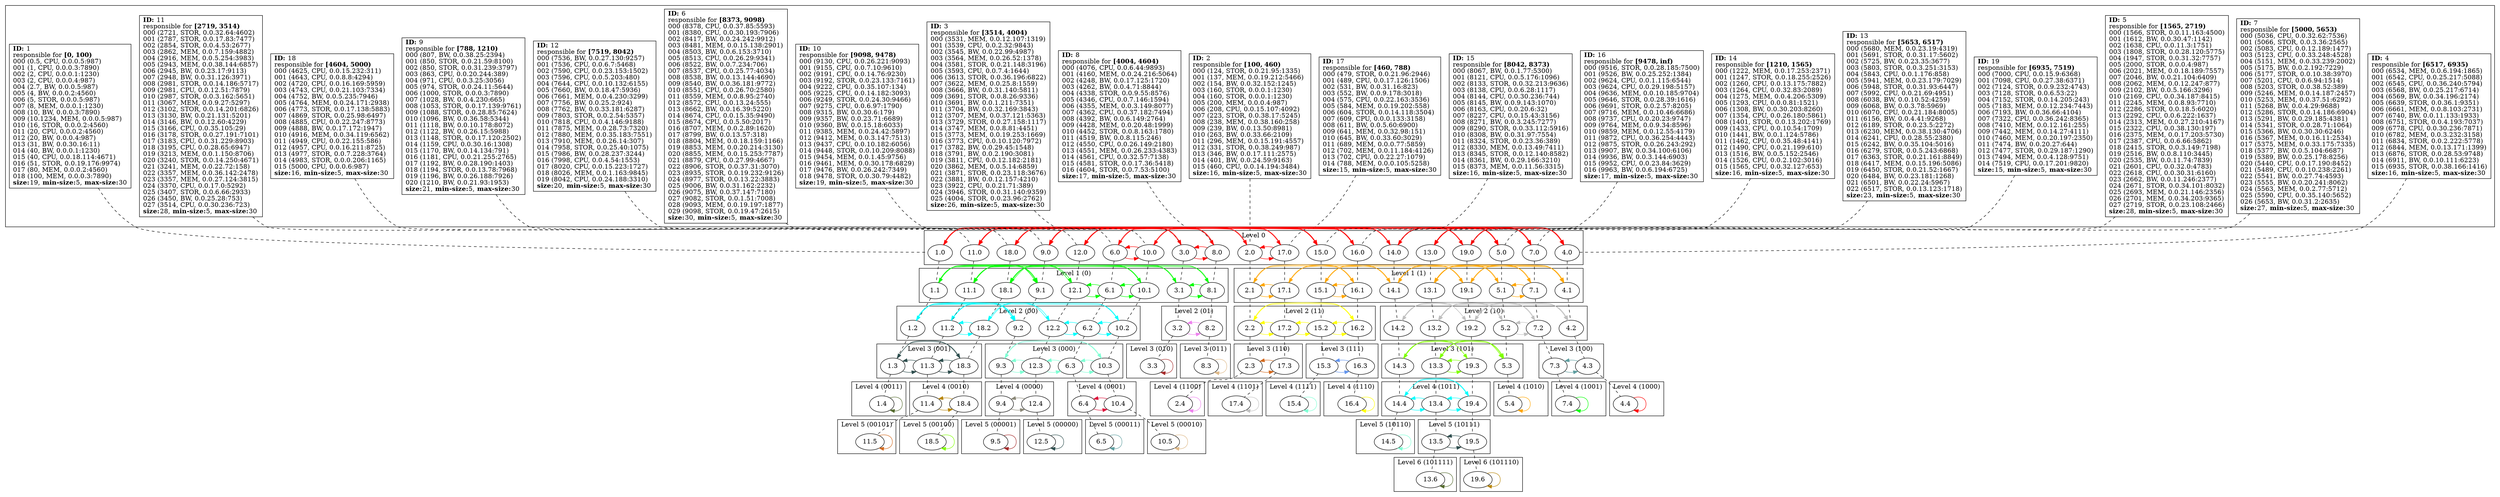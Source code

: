 strict
digraph SkipGraph {

	# vertical
	edge [dir=none style=dashed]
	subgraph {
		"1" -> "1.0" -> "1.1" -> "1.2" -> "1.3" -> "1.4"
		}
	subgraph {
		"2" -> "2.0" -> "2.1" -> "2.2" -> "2.3" -> "2.4"
		}
	subgraph {
		"17" -> "17.0" -> "17.1" -> "17.2" -> "17.3" -> "17.4"
		}
	subgraph {
		"9" -> "9.0" -> "9.1" -> "9.2" -> "9.3" -> "9.4" -> "9.5"
		}
	subgraph {
		"14" -> "14.0" -> "14.1" -> "14.2" -> "14.3" -> "14.4" -> "14.5"
		}
	subgraph {
		"5" -> "5.0" -> "5.1" -> "5.2" -> "5.3" -> "5.4"
		}
	subgraph {
		"11" -> "11.0" -> "11.1" -> "11.2" -> "11.3" -> "11.4" -> "11.5"
		}
	subgraph {
		"3" -> "3.0" -> "3.1" -> "3.2" -> "3.3"
		}
	subgraph {
		"8" -> "8.0" -> "8.1" -> "8.2" -> "8.3"
		}
	subgraph {
		"18" -> "18.0" -> "18.1" -> "18.2" -> "18.3" -> "18.4" -> "18.5"
		}
	subgraph {
		"7" -> "7.0" -> "7.1" -> "7.2" -> "7.3" -> "7.4"
		}
	subgraph {
		"13" -> "13.0" -> "13.1" -> "13.2" -> "13.3" -> "13.4" -> "13.5" -> "13.6"
		}
	subgraph {
		"4" -> "4.0" -> "4.1" -> "4.2" -> "4.3" -> "4.4"
		}
	subgraph {
		"19" -> "19.0" -> "19.1" -> "19.2" -> "19.3" -> "19.4" -> "19.5" -> "19.6"
		}
	subgraph {
		"12" -> "12.0" -> "12.1" -> "12.2" -> "12.3" -> "12.4" -> "12.5"
		}
	subgraph {
		"15" -> "15.0" -> "15.1" -> "15.2" -> "15.3" -> "15.4"
		}
	subgraph {
		"6" -> "6.0" -> "6.1" -> "6.2" -> "6.3" -> "6.4" -> "6.5"
		}
	subgraph {
		"10" -> "10.0" -> "10.1" -> "10.2" -> "10.3" -> "10.4" -> "10.5"
		}
	subgraph {
		"16" -> "16.0" -> "16.1" -> "16.2" -> "16.3" -> "16.4"
		}

	# horizontal
	edge [dir=forward, style=solid]
	subgraph cluster_content {
		rank = same
		"1" [shape=box, label=
			<
				<B>ID:</B> 1<BR ALIGN="LEFT"/>
				responsible for <B>[0, 100)</B><BR ALIGN="LEFT"/>
				000 (0.5, CPU, 0.0.0.5:987)<BR ALIGN="LEFT"/>
				001 (1, CPU, 0.0.0.3:7890)<BR ALIGN="LEFT"/>
				002 (2, CPU, 0.0.0.1:1230)<BR ALIGN="LEFT"/>
				003 (2, CPU, 0.0.0.4:987)<BR ALIGN="LEFT"/>
				004 (2.7, BW, 0.0.0.5:987)<BR ALIGN="LEFT"/>
				005 (4, BW, 0.0.0.2:4560)<BR ALIGN="LEFT"/>
				006 (5, STOR, 0.0.0.5:987)<BR ALIGN="LEFT"/>
				007 (8, MEM, 0.0.0.1:1230)<BR ALIGN="LEFT"/>
				008 (10, BW, 0.0.0.3:7890)<BR ALIGN="LEFT"/>
				009 (10.1234, MEM, 0.0.0.5:987)<BR ALIGN="LEFT"/>
				010 (16, STOR, 0.0.0.2:4560)<BR ALIGN="LEFT"/>
				011 (20, CPU, 0.0.0.2:4560)<BR ALIGN="LEFT"/>
				012 (20, BW, 0.0.0.4:987)<BR ALIGN="LEFT"/>
				013 (31, BW, 0.0.30.16:11)<BR ALIGN="LEFT"/>
				014 (40, BW, 0.0.0.1:1230)<BR ALIGN="LEFT"/>
				015 (40, CPU, 0.0.18.114:4671)<BR ALIGN="LEFT"/>
				016 (51, STOR, 0.0.19.176:9974)<BR ALIGN="LEFT"/>
				017 (80, MEM, 0.0.0.2:4560)<BR ALIGN="LEFT"/>
				018 (100, MEM, 0.0.0.3:7890)<BR ALIGN="LEFT"/>
			<B>size:</B>19, <B>min-size:</B>5, <B>max-size:</B>30<BR ALIGN="LEFT"/>			>]
		"2" [shape=box, label=
			<
				<B>ID:</B> 2<BR ALIGN="LEFT"/>
				responsible for <B>[100, 460)</B><BR ALIGN="LEFT"/>
				000 (124, STOR, 0.0.21.95:1335)<BR ALIGN="LEFT"/>
				001 (137, MEM, 0.0.19.212:5466)<BR ALIGN="LEFT"/>
				002 (154, BW, 0.0.32.152:1245)<BR ALIGN="LEFT"/>
				003 (160, STOR, 0.0.0.1:1230)<BR ALIGN="LEFT"/>
				004 (160, STOR, 0.0.0.1:1230)<BR ALIGN="LEFT"/>
				005 (200, MEM, 0.0.0.4:987)<BR ALIGN="LEFT"/>
				006 (208, CPU, 0.0.15.107:4092)<BR ALIGN="LEFT"/>
				007 (223, STOR, 0.0.38.17:5245)<BR ALIGN="LEFT"/>
				008 (238, MEM, 0.0.38.160:258)<BR ALIGN="LEFT"/>
				009 (239, BW, 0.0.13.50:8981)<BR ALIGN="LEFT"/>
				010 (263, BW, 0.0.33.66:2109)<BR ALIGN="LEFT"/>
				011 (296, MEM, 0.0.15.191:4557)<BR ALIGN="LEFT"/>
				012 (331, STOR, 0.0.38.249:987)<BR ALIGN="LEFT"/>
				013 (346, BW, 0.0.17.111:2575)<BR ALIGN="LEFT"/>
				014 (401, BW, 0.0.24.59:9163)<BR ALIGN="LEFT"/>
				015 (460, CPU, 0.0.14.194:3484)<BR ALIGN="LEFT"/>
			<B>size:</B>16, <B>min-size:</B>5, <B>max-size:</B>30<BR ALIGN="LEFT"/>			>]
		"17" [shape=box, label=
			<
				<B>ID:</B> 17<BR ALIGN="LEFT"/>
				responsible for <B>[460, 788)</B><BR ALIGN="LEFT"/>
				000 (479, STOR, 0.0.21.96:2946)<BR ALIGN="LEFT"/>
				001 (489, CPU, 0.0.17.126:1506)<BR ALIGN="LEFT"/>
				002 (531, BW, 0.0.31.16:823)<BR ALIGN="LEFT"/>
				003 (552, BW, 0.0.9.178:3018)<BR ALIGN="LEFT"/>
				004 (575, CPU, 0.0.22.163:3536)<BR ALIGN="LEFT"/>
				005 (584, MEM, 0.0.19.202:558)<BR ALIGN="LEFT"/>
				006 (604, STOR, 0.0.14.118:3504)<BR ALIGN="LEFT"/>
				007 (609, CPU, 0.0.0.133:3158)<BR ALIGN="LEFT"/>
				008 (611, BW, 0.0.5.60:6900)<BR ALIGN="LEFT"/>
				009 (641, MEM, 0.0.32.98:151)<BR ALIGN="LEFT"/>
				010 (645, BW, 0.0.33.60:3029)<BR ALIGN="LEFT"/>
				011 (689, MEM, 0.0.0.77:5859)<BR ALIGN="LEFT"/>
				012 (702, MEM, 0.0.11.184:4126)<BR ALIGN="LEFT"/>
				013 (702, CPU, 0.0.22.27:1079)<BR ALIGN="LEFT"/>
				014 (788, MEM, 0.0.0.105:5258)<BR ALIGN="LEFT"/>
			<B>size:</B>15, <B>min-size:</B>5, <B>max-size:</B>30<BR ALIGN="LEFT"/>			>]
		"9" [shape=box, label=
			<
				<B>ID:</B> 9<BR ALIGN="LEFT"/>
				responsible for <B>[788, 1210)</B><BR ALIGN="LEFT"/>
				000 (807, BW, 0.0.38.25:2394)<BR ALIGN="LEFT"/>
				001 (850, STOR, 0.0.21.59:8100)<BR ALIGN="LEFT"/>
				002 (850, STOR, 0.0.31.239:3797)<BR ALIGN="LEFT"/>
				003 (863, CPU, 0.0.20.244:389)<BR ALIGN="LEFT"/>
				004 (971, CPU, 0.0.3.25:3056)<BR ALIGN="LEFT"/>
				005 (974, STOR, 0.0.24.11:5644)<BR ALIGN="LEFT"/>
				006 (1000, STOR, 0.0.0.3:7890)<BR ALIGN="LEFT"/>
				007 (1028, BW, 0.0.4.230:665)<BR ALIGN="LEFT"/>
				008 (1053, STOR, 0.0.17.139:9761)<BR ALIGN="LEFT"/>
				009 (1088, STOR, 0.0.28.85:7624)<BR ALIGN="LEFT"/>
				010 (1096, BW, 0.0.36.58:5344)<BR ALIGN="LEFT"/>
				011 (1118, BW, 0.0.10.178:8072)<BR ALIGN="LEFT"/>
				012 (1122, BW, 0.0.26.15:5988)<BR ALIGN="LEFT"/>
				013 (1148, STOR, 0.0.17.120:2502)<BR ALIGN="LEFT"/>
				014 (1159, CPU, 0.0.30.16:1308)<BR ALIGN="LEFT"/>
				015 (1170, BW, 0.0.14.134:791)<BR ALIGN="LEFT"/>
				016 (1181, CPU, 0.0.21.255:2765)<BR ALIGN="LEFT"/>
				017 (1192, BW, 0.0.28.190:1403)<BR ALIGN="LEFT"/>
				018 (1194, STOR, 0.0.13.78:7968)<BR ALIGN="LEFT"/>
				019 (1196, BW, 0.0.26.188:7926)<BR ALIGN="LEFT"/>
				020 (1210, BW, 0.0.21.93:1953)<BR ALIGN="LEFT"/>
			<B>size:</B>21, <B>min-size:</B>5, <B>max-size:</B>30<BR ALIGN="LEFT"/>			>]
		"14" [shape=box, label=
			<
				<B>ID:</B> 14<BR ALIGN="LEFT"/>
				responsible for <B>[1210, 1565)</B><BR ALIGN="LEFT"/>
				000 (1222, MEM, 0.0.17.253:2371)<BR ALIGN="LEFT"/>
				001 (1247, STOR, 0.0.18.255:2526)<BR ALIGN="LEFT"/>
				002 (1260, CPU, 0.0.13.175:7882)<BR ALIGN="LEFT"/>
				003 (1264, CPU, 0.0.32.83:2089)<BR ALIGN="LEFT"/>
				004 (1275, MEM, 0.0.4.206:5309)<BR ALIGN="LEFT"/>
				005 (1293, CPU, 0.0.0.81:1521)<BR ALIGN="LEFT"/>
				006 (1308, BW, 0.0.30.203:8260)<BR ALIGN="LEFT"/>
				007 (1354, CPU, 0.0.26.180:5861)<BR ALIGN="LEFT"/>
				008 (1401, STOR, 0.0.13.202:1769)<BR ALIGN="LEFT"/>
				009 (1433, CPU, 0.0.10.54:1709)<BR ALIGN="LEFT"/>
				010 (1441, BW, 0.0.1.124:5786)<BR ALIGN="LEFT"/>
				011 (1462, CPU, 0.0.35.48:4141)<BR ALIGN="LEFT"/>
				012 (1490, CPU, 0.0.21.199:610)<BR ALIGN="LEFT"/>
				013 (1516, BW, 0.0.5.152:2546)<BR ALIGN="LEFT"/>
				014 (1526, CPU, 0.0.2.102:3016)<BR ALIGN="LEFT"/>
				015 (1565, CPU, 0.0.32.127:653)<BR ALIGN="LEFT"/>
			<B>size:</B>16, <B>min-size:</B>5, <B>max-size:</B>30<BR ALIGN="LEFT"/>			>]
		"5" [shape=box, label=
			<
				<B>ID:</B> 5<BR ALIGN="LEFT"/>
				responsible for <B>[1565, 2719)</B><BR ALIGN="LEFT"/>
				000 (1566, STOR, 0.0.11.163:4500)<BR ALIGN="LEFT"/>
				001 (1612, BW, 0.0.30.47:1142)<BR ALIGN="LEFT"/>
				002 (1638, CPU, 0.0.11.3:1751)<BR ALIGN="LEFT"/>
				003 (1808, STOR, 0.0.28.120:5775)<BR ALIGN="LEFT"/>
				004 (1947, STOR, 0.0.31.32:7757)<BR ALIGN="LEFT"/>
				005 (2000, STOR, 0.0.0.4:987)<BR ALIGN="LEFT"/>
				006 (2021, MEM, 0.0.18.189:7557)<BR ALIGN="LEFT"/>
				007 (2046, BW, 0.0.21.104:6409)<BR ALIGN="LEFT"/>
				008 (2062, MEM, 0.0.12.247:877)<BR ALIGN="LEFT"/>
				009 (2102, BW, 0.0.5.166:3296)<BR ALIGN="LEFT"/>
				010 (2169, CPU, 0.0.34.187:8415)<BR ALIGN="LEFT"/>
				011 (2245, MEM, 0.0.8.93:7710)<BR ALIGN="LEFT"/>
				012 (2286, STOR, 0.0.18.5:6020)<BR ALIGN="LEFT"/>
				013 (2292, CPU, 0.0.6.222:1637)<BR ALIGN="LEFT"/>
				014 (2313, MEM, 0.0.27.210:4167)<BR ALIGN="LEFT"/>
				015 (2322, CPU, 0.0.38.130:197)<BR ALIGN="LEFT"/>
				016 (2375, MEM, 0.0.17.203:5730)<BR ALIGN="LEFT"/>
				017 (2387, CPU, 0.0.6.66:5862)<BR ALIGN="LEFT"/>
				018 (2415, STOR, 0.0.3.149:7198)<BR ALIGN="LEFT"/>
				019 (2516, BW, 0.0.8.110:3445)<BR ALIGN="LEFT"/>
				020 (2535, BW, 0.0.11.74:7839)<BR ALIGN="LEFT"/>
				021 (2601, CPU, 0.0.32.0:4783)<BR ALIGN="LEFT"/>
				022 (2618, CPU, 0.0.30.31:6160)<BR ALIGN="LEFT"/>
				023 (2662, BW, 0.0.11.246:2377)<BR ALIGN="LEFT"/>
				024 (2671, STOR, 0.0.34.101:8032)<BR ALIGN="LEFT"/>
				025 (2693, MEM, 0.0.21.146:2356)<BR ALIGN="LEFT"/>
				026 (2701, MEM, 0.0.34.203:9365)<BR ALIGN="LEFT"/>
				027 (2719, STOR, 0.0.23.108:2466)<BR ALIGN="LEFT"/>
			<B>size:</B>28, <B>min-size:</B>5, <B>max-size:</B>30<BR ALIGN="LEFT"/>			>]
		"11" [shape=box, label=
			<
				<B>ID:</B> 11<BR ALIGN="LEFT"/>
				responsible for <B>[2719, 3514)</B><BR ALIGN="LEFT"/>
				000 (2721, STOR, 0.0.32.64:4602)<BR ALIGN="LEFT"/>
				001 (2787, STOR, 0.0.17.83:7477)<BR ALIGN="LEFT"/>
				002 (2854, STOR, 0.0.4.53:2677)<BR ALIGN="LEFT"/>
				003 (2862, MEM, 0.0.7.159:4882)<BR ALIGN="LEFT"/>
				004 (2916, MEM, 0.0.5.254:3983)<BR ALIGN="LEFT"/>
				005 (2943, MEM, 0.0.38.144:6857)<BR ALIGN="LEFT"/>
				006 (2945, BW, 0.0.23.17:9113)<BR ALIGN="LEFT"/>
				007 (2948, BW, 0.0.31.126:3971)<BR ALIGN="LEFT"/>
				008 (2981, STOR, 0.0.14.186:5717)<BR ALIGN="LEFT"/>
				009 (2981, CPU, 0.0.12.51:7879)<BR ALIGN="LEFT"/>
				010 (2987, STOR, 0.0.3.162:5651)<BR ALIGN="LEFT"/>
				011 (3067, MEM, 0.0.9.27:5297)<BR ALIGN="LEFT"/>
				012 (3102, STOR, 0.0.14.201:6826)<BR ALIGN="LEFT"/>
				013 (3130, BW, 0.0.21.131:5201)<BR ALIGN="LEFT"/>
				014 (3146, BW, 0.0.12.60:4229)<BR ALIGN="LEFT"/>
				015 (3166, CPU, 0.0.35.105:29)<BR ALIGN="LEFT"/>
				016 (3178, STOR, 0.0.27.191:7101)<BR ALIGN="LEFT"/>
				017 (3183, CPU, 0.0.31.229:8903)<BR ALIGN="LEFT"/>
				018 (3195, CPU, 0.0.28.65:6947)<BR ALIGN="LEFT"/>
				019 (3213, MEM, 0.0.1.150:8706)<BR ALIGN="LEFT"/>
				020 (3240, STOR, 0.0.14.250:4671)<BR ALIGN="LEFT"/>
				021 (3241, MEM, 0.0.22.72:158)<BR ALIGN="LEFT"/>
				022 (3357, MEM, 0.0.36.142:2478)<BR ALIGN="LEFT"/>
				023 (3357, MEM, 0.0.27.124:3815)<BR ALIGN="LEFT"/>
				024 (3370, CPU, 0.0.17.0:5292)<BR ALIGN="LEFT"/>
				025 (3407, STOR, 0.0.6.66:2933)<BR ALIGN="LEFT"/>
				026 (3450, BW, 0.0.25.28:753)<BR ALIGN="LEFT"/>
				027 (3514, CPU, 0.0.30.236:723)<BR ALIGN="LEFT"/>
			<B>size:</B>28, <B>min-size:</B>5, <B>max-size:</B>30<BR ALIGN="LEFT"/>			>]
		"3" [shape=box, label=
			<
				<B>ID:</B> 3<BR ALIGN="LEFT"/>
				responsible for <B>[3514, 4004)</B><BR ALIGN="LEFT"/>
				000 (3531, MEM, 0.0.12.107:1319)<BR ALIGN="LEFT"/>
				001 (3539, CPU, 0.0.2.32:9843)<BR ALIGN="LEFT"/>
				002 (3545, BW, 0.0.22.99:4987)<BR ALIGN="LEFT"/>
				003 (3564, MEM, 0.0.26.52:1378)<BR ALIGN="LEFT"/>
				004 (3581, STOR, 0.0.21.148:3196)<BR ALIGN="LEFT"/>
				005 (3593, CPU, 0.0.7.4:1644)<BR ALIGN="LEFT"/>
				006 (3613, STOR, 0.0.36.196:6822)<BR ALIGN="LEFT"/>
				007 (3622, MEM, 0.0.25.8:1559)<BR ALIGN="LEFT"/>
				008 (3666, BW, 0.0.31.140:5811)<BR ALIGN="LEFT"/>
				009 (3691, STOR, 0.0.8.26:9336)<BR ALIGN="LEFT"/>
				010 (3691, BW, 0.0.1.211:7351)<BR ALIGN="LEFT"/>
				011 (3704, BW, 0.0.32.169:3843)<BR ALIGN="LEFT"/>
				012 (3707, MEM, 0.0.37.121:5363)<BR ALIGN="LEFT"/>
				013 (3729, STOR, 0.0.27.158:1117)<BR ALIGN="LEFT"/>
				014 (3747, MEM, 0.0.8.81:4451)<BR ALIGN="LEFT"/>
				015 (3773, MEM, 0.0.19.253:1669)<BR ALIGN="LEFT"/>
				016 (3773, CPU, 0.0.10.120:7972)<BR ALIGN="LEFT"/>
				017 (3782, BW, 0.0.29.45:1548)<BR ALIGN="LEFT"/>
				018 (3791, BW, 0.0.2.190:3081)<BR ALIGN="LEFT"/>
				019 (3811, CPU, 0.0.12.182:2181)<BR ALIGN="LEFT"/>
				020 (3862, MEM, 0.0.5.14:6859)<BR ALIGN="LEFT"/>
				021 (3871, STOR, 0.0.23.118:3676)<BR ALIGN="LEFT"/>
				022 (3881, BW, 0.0.12.157:4210)<BR ALIGN="LEFT"/>
				023 (3922, CPU, 0.0.21.71:389)<BR ALIGN="LEFT"/>
				024 (3946, STOR, 0.0.31.140:9359)<BR ALIGN="LEFT"/>
				025 (4004, STOR, 0.0.23.96:2762)<BR ALIGN="LEFT"/>
			<B>size:</B>26, <B>min-size:</B>5, <B>max-size:</B>30<BR ALIGN="LEFT"/>			>]
		"8" [shape=box, label=
			<
				<B>ID:</B> 8<BR ALIGN="LEFT"/>
				responsible for <B>[4004, 4604)</B><BR ALIGN="LEFT"/>
				000 (4076, CPU, 0.0.6.44:9893)<BR ALIGN="LEFT"/>
				001 (4160, MEM, 0.0.24.216:5064)<BR ALIGN="LEFT"/>
				002 (4248, BW, 0.0.17.125:1720)<BR ALIGN="LEFT"/>
				003 (4262, BW, 0.0.4.71:8844)<BR ALIGN="LEFT"/>
				004 (4338, STOR, 0.0.9.55:8576)<BR ALIGN="LEFT"/>
				005 (4346, CPU, 0.0.7.146:1594)<BR ALIGN="LEFT"/>
				006 (4355, MEM, 0.0.3.149:8077)<BR ALIGN="LEFT"/>
				007 (4362, CPU, 0.0.37.182:7494)<BR ALIGN="LEFT"/>
				008 (4392, BW, 0.0.6.149:2764)<BR ALIGN="LEFT"/>
				009 (4428, MEM, 0.0.20.48:1999)<BR ALIGN="LEFT"/>
				010 (4452, STOR, 0.0.8.163:1780)<BR ALIGN="LEFT"/>
				011 (4519, BW, 0.0.8.115:246)<BR ALIGN="LEFT"/>
				012 (4550, CPU, 0.0.26.149:2180)<BR ALIGN="LEFT"/>
				013 (4551, MEM, 0.0.26.233:4383)<BR ALIGN="LEFT"/>
				014 (4561, CPU, 0.0.32.57:7138)<BR ALIGN="LEFT"/>
				015 (4581, STOR, 0.0.17.36:5418)<BR ALIGN="LEFT"/>
				016 (4604, STOR, 0.0.7.53:5100)<BR ALIGN="LEFT"/>
			<B>size:</B>17, <B>min-size:</B>5, <B>max-size:</B>30<BR ALIGN="LEFT"/>			>]
		"18" [shape=box, label=
			<
				<B>ID:</B> 18<BR ALIGN="LEFT"/>
				responsible for <B>[4604, 5000)</B><BR ALIGN="LEFT"/>
				000 (4625, CPU, 0.0.15.232:311)<BR ALIGN="LEFT"/>
				001 (4643, CPU, 0.0.8.8:4294)<BR ALIGN="LEFT"/>
				002 (4720, CPU, 0.0.16.169:5959)<BR ALIGN="LEFT"/>
				003 (4743, CPU, 0.0.21.103:7334)<BR ALIGN="LEFT"/>
				004 (4752, BW, 0.0.5.235:7946)<BR ALIGN="LEFT"/>
				005 (4764, MEM, 0.0.24.171:2938)<BR ALIGN="LEFT"/>
				006 (4773, STOR, 0.0.17.138:5883)<BR ALIGN="LEFT"/>
				007 (4869, STOR, 0.0.25.98:6497)<BR ALIGN="LEFT"/>
				008 (4885, CPU, 0.0.22.247:8773)<BR ALIGN="LEFT"/>
				009 (4888, BW, 0.0.17.172:1947)<BR ALIGN="LEFT"/>
				010 (4916, MEM, 0.0.34.119:6562)<BR ALIGN="LEFT"/>
				011 (4949, CPU, 0.0.22.155:586)<BR ALIGN="LEFT"/>
				012 (4957, CPU, 0.0.16.211:8725)<BR ALIGN="LEFT"/>
				013 (4977, STOR, 0.0.7.228:3764)<BR ALIGN="LEFT"/>
				014 (4983, STOR, 0.0.0.206:1165)<BR ALIGN="LEFT"/>
				015 (5000, CPU, 0.0.0.6:987)<BR ALIGN="LEFT"/>
			<B>size:</B>16, <B>min-size:</B>5, <B>max-size:</B>30<BR ALIGN="LEFT"/>			>]
		"7" [shape=box, label=
			<
				<B>ID:</B> 7<BR ALIGN="LEFT"/>
				responsible for <B>[5000, 5653)</B><BR ALIGN="LEFT"/>
				000 (5036, CPU, 0.0.32.62:7536)<BR ALIGN="LEFT"/>
				001 (5066, STOR, 0.0.3.36:2565)<BR ALIGN="LEFT"/>
				002 (5083, CPU, 0.0.12.189:1477)<BR ALIGN="LEFT"/>
				003 (5123, CPU, 0.0.33.248:4528)<BR ALIGN="LEFT"/>
				004 (5151, MEM, 0.0.33.239:2002)<BR ALIGN="LEFT"/>
				005 (5175, BW, 0.0.2.192:7229)<BR ALIGN="LEFT"/>
				006 (5177, STOR, 0.0.10.38:3970)<BR ALIGN="LEFT"/>
				007 (5201, CPU, 0.0.6.94:1514)<BR ALIGN="LEFT"/>
				008 (5203, STOR, 0.0.38.52:389)<BR ALIGN="LEFT"/>
				009 (5246, MEM, 0.0.14.187:2457)<BR ALIGN="LEFT"/>
				010 (5253, MEM, 0.0.37.51:6292)<BR ALIGN="LEFT"/>
				011 (5268, BW, 0.0.4.29:9688)<BR ALIGN="LEFT"/>
				012 (5286, STOR, 0.0.14.186:6904)<BR ALIGN="LEFT"/>
				013 (5291, BW, 0.0.29.185:4381)<BR ALIGN="LEFT"/>
				014 (5341, STOR, 0.0.28.71:1064)<BR ALIGN="LEFT"/>
				015 (5366, BW, 0.0.30.30:6246)<BR ALIGN="LEFT"/>
				016 (5367, MEM, 0.0.16.11:2534)<BR ALIGN="LEFT"/>
				017 (5375, MEM, 0.0.33.175:7335)<BR ALIGN="LEFT"/>
				018 (5377, BW, 0.0.5.104:6687)<BR ALIGN="LEFT"/>
				019 (5389, BW, 0.0.25.178:8256)<BR ALIGN="LEFT"/>
				020 (5440, CPU, 0.0.17.190:8452)<BR ALIGN="LEFT"/>
				021 (5489, CPU, 0.0.10.238:2261)<BR ALIGN="LEFT"/>
				022 (5541, BW, 0.0.27.74:4593)<BR ALIGN="LEFT"/>
				023 (5555, BW, 0.0.20.241:8062)<BR ALIGN="LEFT"/>
				024 (5563, MEM, 0.0.2.77:5712)<BR ALIGN="LEFT"/>
				025 (5590, CPU, 0.0.35.140:5652)<BR ALIGN="LEFT"/>
				026 (5653, BW, 0.0.31.2:2635)<BR ALIGN="LEFT"/>
			<B>size:</B>27, <B>min-size:</B>5, <B>max-size:</B>30<BR ALIGN="LEFT"/>			>]
		"13" [shape=box, label=
			<
				<B>ID:</B> 13<BR ALIGN="LEFT"/>
				responsible for <B>[5653, 6517)</B><BR ALIGN="LEFT"/>
				000 (5680, MEM, 0.0.23.19:4319)<BR ALIGN="LEFT"/>
				001 (5691, STOR, 0.0.31.17:5602)<BR ALIGN="LEFT"/>
				002 (5725, BW, 0.0.23.35:3677)<BR ALIGN="LEFT"/>
				003 (5803, STOR, 0.0.3.251:3153)<BR ALIGN="LEFT"/>
				004 (5843, CPU, 0.0.1.176:858)<BR ALIGN="LEFT"/>
				005 (5941, MEM, 0.0.23.179:7029)<BR ALIGN="LEFT"/>
				006 (5948, STOR, 0.0.31.93:6447)<BR ALIGN="LEFT"/>
				007 (5992, CPU, 0.0.21.69:4951)<BR ALIGN="LEFT"/>
				008 (6038, BW, 0.0.10.52:4259)<BR ALIGN="LEFT"/>
				009 (6068, BW, 0.0.3.78:5969)<BR ALIGN="LEFT"/>
				010 (6070, CPU, 0.0.21.184:8005)<BR ALIGN="LEFT"/>
				011 (6156, BW, 0.0.4.41:9268)<BR ALIGN="LEFT"/>
				012 (6189, STOR, 0.0.23.5:2272)<BR ALIGN="LEFT"/>
				013 (6230, MEM, 0.0.38.130:4706)<BR ALIGN="LEFT"/>
				014 (6241, CPU, 0.0.28.55:2380)<BR ALIGN="LEFT"/>
				015 (6242, BW, 0.0.35.104:5016)<BR ALIGN="LEFT"/>
				016 (6279, STOR, 0.0.5.243:6868)<BR ALIGN="LEFT"/>
				017 (6363, STOR, 0.0.21.161:8849)<BR ALIGN="LEFT"/>
				018 (6417, MEM, 0.0.15.196:5086)<BR ALIGN="LEFT"/>
				019 (6450, STOR, 0.0.21.52:1667)<BR ALIGN="LEFT"/>
				020 (6484, BW, 0.0.23.181:1268)<BR ALIGN="LEFT"/>
				021 (6501, BW, 0.0.22.24:5967)<BR ALIGN="LEFT"/>
				022 (6517, STOR, 0.0.13.123:1718)<BR ALIGN="LEFT"/>
			<B>size:</B>23, <B>min-size:</B>5, <B>max-size:</B>30<BR ALIGN="LEFT"/>			>]
		"4" [shape=box, label=
			<
				<B>ID:</B> 4<BR ALIGN="LEFT"/>
				responsible for <B>[6517, 6935)</B><BR ALIGN="LEFT"/>
				000 (6534, MEM, 0.0.6.194:1865)<BR ALIGN="LEFT"/>
				001 (6542, CPU, 0.0.25.217:5088)<BR ALIGN="LEFT"/>
				002 (6545, CPU, 0.0.36.240:5794)<BR ALIGN="LEFT"/>
				003 (6568, BW, 0.0.25.217:6714)<BR ALIGN="LEFT"/>
				004 (6569, BW, 0.0.34.196:2174)<BR ALIGN="LEFT"/>
				005 (6639, STOR, 0.0.36.1:9351)<BR ALIGN="LEFT"/>
				006 (6661, MEM, 0.0.8.103:2731)<BR ALIGN="LEFT"/>
				007 (6740, BW, 0.0.11.133:1933)<BR ALIGN="LEFT"/>
				008 (6751, STOR, 0.0.4.193:7037)<BR ALIGN="LEFT"/>
				009 (6778, CPU, 0.0.30.236:7871)<BR ALIGN="LEFT"/>
				010 (6782, MEM, 0.0.3.232:3158)<BR ALIGN="LEFT"/>
				011 (6834, STOR, 0.0.2.222:5778)<BR ALIGN="LEFT"/>
				012 (6844, MEM, 0.0.13.171:1399)<BR ALIGN="LEFT"/>
				013 (6876, STOR, 0.0.28.53:9748)<BR ALIGN="LEFT"/>
				014 (6911, BW, 0.0.10.111:6223)<BR ALIGN="LEFT"/>
				015 (6935, STOR, 0.0.38.166:1416)<BR ALIGN="LEFT"/>
			<B>size:</B>16, <B>min-size:</B>5, <B>max-size:</B>30<BR ALIGN="LEFT"/>			>]
		"19" [shape=box, label=
			<
				<B>ID:</B> 19<BR ALIGN="LEFT"/>
				responsible for <B>[6935, 7519)</B><BR ALIGN="LEFT"/>
				000 (7000, CPU, 0.0.15.9:6368)<BR ALIGN="LEFT"/>
				001 (7098, CPU, 0.0.27.38:6371)<BR ALIGN="LEFT"/>
				002 (7124, STOR, 0.0.9.232:4743)<BR ALIGN="LEFT"/>
				003 (7128, STOR, 0.0.6.53:22)<BR ALIGN="LEFT"/>
				004 (7152, STOR, 0.0.14.205:243)<BR ALIGN="LEFT"/>
				005 (7183, MEM, 0.0.12.234:7443)<BR ALIGN="LEFT"/>
				006 (7193, BW, 0.0.36.66:4104)<BR ALIGN="LEFT"/>
				007 (7322, CPU, 0.0.36.242:8365)<BR ALIGN="LEFT"/>
				008 (7410, MEM, 0.0.12.161:255)<BR ALIGN="LEFT"/>
				009 (7442, MEM, 0.0.14.27:4111)<BR ALIGN="LEFT"/>
				010 (7460, MEM, 0.0.20.197:2350)<BR ALIGN="LEFT"/>
				011 (7474, BW, 0.0.20.27:644)<BR ALIGN="LEFT"/>
				012 (7477, STOR, 0.0.29.187:1290)<BR ALIGN="LEFT"/>
				013 (7494, MEM, 0.0.4.128:9751)<BR ALIGN="LEFT"/>
				014 (7519, CPU, 0.0.17.201:9820)<BR ALIGN="LEFT"/>
			<B>size:</B>15, <B>min-size:</B>5, <B>max-size:</B>30<BR ALIGN="LEFT"/>			>]
		"12" [shape=box, label=
			<
				<B>ID:</B> 12<BR ALIGN="LEFT"/>
				responsible for <B>[7519, 8042)</B><BR ALIGN="LEFT"/>
				000 (7536, BW, 0.0.27.130:9257)<BR ALIGN="LEFT"/>
				001 (7536, CPU, 0.0.6.7:5468)<BR ALIGN="LEFT"/>
				002 (7590, CPU, 0.0.23.153:1502)<BR ALIGN="LEFT"/>
				003 (7596, CPU, 0.0.5.203:480)<BR ALIGN="LEFT"/>
				004 (7644, CPU, 0.0.10.132:6155)<BR ALIGN="LEFT"/>
				005 (7660, BW, 0.0.18.47:5936)<BR ALIGN="LEFT"/>
				006 (7661, MEM, 0.0.4.230:3299)<BR ALIGN="LEFT"/>
				007 (7756, BW, 0.0.25.2:924)<BR ALIGN="LEFT"/>
				008 (7762, BW, 0.0.33.181:6287)<BR ALIGN="LEFT"/>
				009 (7803, STOR, 0.0.2.54:5357)<BR ALIGN="LEFT"/>
				010 (7818, CPU, 0.0.4.146:9188)<BR ALIGN="LEFT"/>
				011 (7875, MEM, 0.0.28.73:7320)<BR ALIGN="LEFT"/>
				012 (7880, MEM, 0.0.35.183:7551)<BR ALIGN="LEFT"/>
				013 (7910, MEM, 0.0.26.14:307)<BR ALIGN="LEFT"/>
				014 (7958, STOR, 0.0.25.40:1075)<BR ALIGN="LEFT"/>
				015 (7986, BW, 0.0.28.237:3244)<BR ALIGN="LEFT"/>
				016 (7998, CPU, 0.0.4.54:1553)<BR ALIGN="LEFT"/>
				017 (8020, CPU, 0.0.15.223:1727)<BR ALIGN="LEFT"/>
				018 (8026, MEM, 0.0.1.163:9845)<BR ALIGN="LEFT"/>
				019 (8042, CPU, 0.0.24.188:3310)<BR ALIGN="LEFT"/>
			<B>size:</B>20, <B>min-size:</B>5, <B>max-size:</B>30<BR ALIGN="LEFT"/>			>]
		"15" [shape=box, label=
			<
				<B>ID:</B> 15<BR ALIGN="LEFT"/>
				responsible for <B>[8042, 8373)</B><BR ALIGN="LEFT"/>
				000 (8067, BW, 0.0.1.77:5300)<BR ALIGN="LEFT"/>
				001 (8121, CPU, 0.0.5.176:1096)<BR ALIGN="LEFT"/>
				002 (8133, STOR, 0.0.32.213:9636)<BR ALIGN="LEFT"/>
				003 (8138, CPU, 0.0.6.28:1117)<BR ALIGN="LEFT"/>
				004 (8144, CPU, 0.0.30.236:744)<BR ALIGN="LEFT"/>
				005 (8145, BW, 0.0.9.143:1070)<BR ALIGN="LEFT"/>
				006 (8163, CPU, 0.0.20.6:32)<BR ALIGN="LEFT"/>
				007 (8227, CPU, 0.0.15.43:3156)<BR ALIGN="LEFT"/>
				008 (8271, BW, 0.0.3.245:7277)<BR ALIGN="LEFT"/>
				009 (8290, STOR, 0.0.33.112:5916)<BR ALIGN="LEFT"/>
				010 (8308, BW, 0.0.31.97:7554)<BR ALIGN="LEFT"/>
				011 (8324, STOR, 0.0.23.36:389)<BR ALIGN="LEFT"/>
				012 (8330, MEM, 0.0.13.49:7411)<BR ALIGN="LEFT"/>
				013 (8345, STOR, 0.0.12.140:8582)<BR ALIGN="LEFT"/>
				014 (8361, BW, 0.0.29.166:3210)<BR ALIGN="LEFT"/>
				015 (8373, MEM, 0.0.11.56:3315)<BR ALIGN="LEFT"/>
			<B>size:</B>16, <B>min-size:</B>5, <B>max-size:</B>30<BR ALIGN="LEFT"/>			>]
		"6" [shape=box, label=
			<
				<B>ID:</B> 6<BR ALIGN="LEFT"/>
				responsible for <B>[8373, 9098)</B><BR ALIGN="LEFT"/>
				000 (8378, CPU, 0.0.37.85:5593)<BR ALIGN="LEFT"/>
				001 (8380, CPU, 0.0.30.193:7906)<BR ALIGN="LEFT"/>
				002 (8417, BW, 0.0.24.242:9912)<BR ALIGN="LEFT"/>
				003 (8481, MEM, 0.0.15.138:2901)<BR ALIGN="LEFT"/>
				004 (8503, BW, 0.0.6.153:3710)<BR ALIGN="LEFT"/>
				005 (8513, CPU, 0.0.26.29:9341)<BR ALIGN="LEFT"/>
				006 (8522, BW, 0.0.7.234:706)<BR ALIGN="LEFT"/>
				007 (8537, CPU, 0.0.25.77:4034)<BR ALIGN="LEFT"/>
				008 (8538, BW, 0.0.13.144:4690)<BR ALIGN="LEFT"/>
				009 (8540, BW, 0.0.36.181:9772)<BR ALIGN="LEFT"/>
				010 (8551, CPU, 0.0.26.70:2580)<BR ALIGN="LEFT"/>
				011 (8559, MEM, 0.0.8.95:2740)<BR ALIGN="LEFT"/>
				012 (8572, CPU, 0.0.13.24:555)<BR ALIGN="LEFT"/>
				013 (8662, BW, 0.0.16.39:5220)<BR ALIGN="LEFT"/>
				014 (8674, CPU, 0.0.15.35:9490)<BR ALIGN="LEFT"/>
				015 (8674, CPU, 0.0.5.50:2017)<BR ALIGN="LEFT"/>
				016 (8707, MEM, 0.0.2.89:1620)<BR ALIGN="LEFT"/>
				017 (8799, BW, 0.0.13.57:318)<BR ALIGN="LEFT"/>
				018 (8804, MEM, 0.0.18.159:1166)<BR ALIGN="LEFT"/>
				019 (8853, MEM, 0.0.20.214:3130)<BR ALIGN="LEFT"/>
				020 (8855, MEM, 0.0.15.253:7787)<BR ALIGN="LEFT"/>
				021 (8879, CPU, 0.0.27.99:4667)<BR ALIGN="LEFT"/>
				022 (8906, STOR, 0.0.37.31:3070)<BR ALIGN="LEFT"/>
				023 (8935, STOR, 0.0.19.232:9126)<BR ALIGN="LEFT"/>
				024 (8977, STOR, 0.0.13.22:3883)<BR ALIGN="LEFT"/>
				025 (9006, BW, 0.0.31.162:2232)<BR ALIGN="LEFT"/>
				026 (9075, BW, 0.0.37.147:7180)<BR ALIGN="LEFT"/>
				027 (9082, STOR, 0.0.1.51:7008)<BR ALIGN="LEFT"/>
				028 (9093, MEM, 0.0.19.197:1877)<BR ALIGN="LEFT"/>
				029 (9098, STOR, 0.0.19.47:2615)<BR ALIGN="LEFT"/>
			<B>size:</B>30, <B>min-size:</B>5, <B>max-size:</B>30<BR ALIGN="LEFT"/>			>]
		"10" [shape=box, label=
			<
				<B>ID:</B> 10<BR ALIGN="LEFT"/>
				responsible for <B>[9098, 9478)</B><BR ALIGN="LEFT"/>
				000 (9130, CPU, 0.0.26.221:9093)<BR ALIGN="LEFT"/>
				001 (9155, CPU, 0.0.7.10:9610)<BR ALIGN="LEFT"/>
				002 (9191, CPU, 0.0.14.76:9230)<BR ALIGN="LEFT"/>
				003 (9192, STOR, 0.0.23.133:7161)<BR ALIGN="LEFT"/>
				004 (9222, CPU, 0.0.35.107:134)<BR ALIGN="LEFT"/>
				005 (9225, CPU, 0.0.14.182:3093)<BR ALIGN="LEFT"/>
				006 (9249, STOR, 0.0.24.30:9466)<BR ALIGN="LEFT"/>
				007 (9275, CPU, 0.0.6.97:1790)<BR ALIGN="LEFT"/>
				008 (9315, BW, 0.0.30.6:179)<BR ALIGN="LEFT"/>
				009 (9357, BW, 0.0.23.71:6689)<BR ALIGN="LEFT"/>
				010 (9360, BW, 0.0.15.18:6033)<BR ALIGN="LEFT"/>
				011 (9385, MEM, 0.0.24.42:5897)<BR ALIGN="LEFT"/>
				012 (9412, MEM, 0.0.3.147:7513)<BR ALIGN="LEFT"/>
				013 (9437, CPU, 0.0.10.182:6056)<BR ALIGN="LEFT"/>
				014 (9448, STOR, 0.0.10.209:8088)<BR ALIGN="LEFT"/>
				015 (9454, MEM, 0.0.1.45:9756)<BR ALIGN="LEFT"/>
				016 (9461, MEM, 0.0.30.178:6829)<BR ALIGN="LEFT"/>
				017 (9476, BW, 0.0.26.242:7349)<BR ALIGN="LEFT"/>
				018 (9478, STOR, 0.0.30.79:4482)<BR ALIGN="LEFT"/>
			<B>size:</B>19, <B>min-size:</B>5, <B>max-size:</B>30<BR ALIGN="LEFT"/>			>]
		"16" [shape=box, label=
			<
				<B>ID:</B> 16<BR ALIGN="LEFT"/>
				responsible for <B>[9478, inf)</B><BR ALIGN="LEFT"/>
				000 (9516, STOR, 0.0.28.185:7500)<BR ALIGN="LEFT"/>
				001 (9526, BW, 0.0.25.252:1384)<BR ALIGN="LEFT"/>
				002 (9624, CPU, 0.0.1.115:6544)<BR ALIGN="LEFT"/>
				003 (9624, CPU, 0.0.29.198:5157)<BR ALIGN="LEFT"/>
				004 (9636, MEM, 0.0.10.185:9704)<BR ALIGN="LEFT"/>
				005 (9646, STOR, 0.0.28.39:1616)<BR ALIGN="LEFT"/>
				006 (9691, STOR, 0.0.2.57:8205)<BR ALIGN="LEFT"/>
				007 (9716, MEM, 0.0.10.46:6686)<BR ALIGN="LEFT"/>
				008 (9737, CPU, 0.0.20.23:9747)<BR ALIGN="LEFT"/>
				009 (9764, MEM, 0.0.9.34:8596)<BR ALIGN="LEFT"/>
				010 (9859, MEM, 0.0.12.55:4179)<BR ALIGN="LEFT"/>
				011 (9872, CPU, 0.0.36.254:4443)<BR ALIGN="LEFT"/>
				012 (9875, STOR, 0.0.26.243:292)<BR ALIGN="LEFT"/>
				013 (9907, BW, 0.0.34.100:6106)<BR ALIGN="LEFT"/>
				014 (9936, BW, 0.0.3.144:6903)<BR ALIGN="LEFT"/>
				015 (9952, CPU, 0.0.23.84:3629)<BR ALIGN="LEFT"/>
				016 (9963, BW, 0.0.6.194:6725)<BR ALIGN="LEFT"/>
			<B>size:</B>17, <B>min-size:</B>5, <B>max-size:</B>30<BR ALIGN="LEFT"/>			>]
	}

	edge [color=red]
	subgraph cluster_1 {
		rank = same
		label = "Level 0"
		subgraph {
			"1.0" -> "2.0"
			"1.0" -> "16.0"
		}
		subgraph {
			"2.0" -> "17.0"
			"2.0" -> "1.0"
		}
		subgraph {
			"17.0" -> "9.0"
			"17.0" -> "2.0"
		}
		subgraph {
			"9.0" -> "14.0"
			"9.0" -> "17.0"
		}
		subgraph {
			"14.0" -> "5.0"
			"14.0" -> "9.0"
		}
		subgraph {
			"5.0" -> "11.0"
			"5.0" -> "14.0"
		}
		subgraph {
			"11.0" -> "3.0"
			"11.0" -> "5.0"
		}
		subgraph {
			"3.0" -> "8.0"
			"3.0" -> "11.0"
		}
		subgraph {
			"8.0" -> "18.0"
			"8.0" -> "3.0"
		}
		subgraph {
			"18.0" -> "7.0"
			"18.0" -> "8.0"
		}
		subgraph {
			"7.0" -> "13.0"
			"7.0" -> "18.0"
		}
		subgraph {
			"13.0" -> "4.0"
			"13.0" -> "7.0"
		}
		subgraph {
			"4.0" -> "19.0"
			"4.0" -> "13.0"
		}
		subgraph {
			"19.0" -> "12.0"
			"19.0" -> "4.0"
		}
		subgraph {
			"12.0" -> "15.0"
			"12.0" -> "19.0"
		}
		subgraph {
			"15.0" -> "6.0"
			"15.0" -> "12.0"
		}
		subgraph {
			"6.0" -> "10.0"
			"6.0" -> "15.0"
		}
		subgraph {
			"10.0" -> "16.0"
			"10.0" -> "6.0"
		}
		subgraph {
			"16.0" -> "1.0"
			"16.0" -> "10.0"
		}
	}

	edge [color=green]
	subgraph cluster_10 {
		rank = same
		label = "Level 1 (0)"
		subgraph {
			"1.1" -> "9.1"
			"1.1" -> "10.1"
		}
		subgraph {
			"9.1" -> "11.1"
			"9.1" -> "1.1"
		}
		subgraph {
			"11.1" -> "3.1"
			"11.1" -> "9.1"
		}
		subgraph {
			"3.1" -> "8.1"
			"3.1" -> "11.1"
		}
		subgraph {
			"8.1" -> "18.1"
			"8.1" -> "3.1"
		}
		subgraph {
			"18.1" -> "12.1"
			"18.1" -> "8.1"
		}
		subgraph {
			"12.1" -> "6.1"
			"12.1" -> "18.1"
		}
		subgraph {
			"6.1" -> "10.1"
			"6.1" -> "12.1"
		}
		subgraph {
			"10.1" -> "1.1"
			"10.1" -> "6.1"
		}
	}

	edge [color=cyan]
	subgraph cluster_100 {
		rank = same
		label = "Level 2 (00)"
		subgraph {
			"1.2" -> "9.2"
			"1.2" -> "10.2"
		}
		subgraph {
			"9.2" -> "11.2"
			"9.2" -> "1.2"
		}
		subgraph {
			"11.2" -> "18.2"
			"11.2" -> "9.2"
		}
		subgraph {
			"18.2" -> "12.2"
			"18.2" -> "11.2"
		}
		subgraph {
			"12.2" -> "6.2"
			"12.2" -> "18.2"
		}
		subgraph {
			"6.2" -> "10.2"
			"6.2" -> "12.2"
		}
		subgraph {
			"10.2" -> "1.2"
			"10.2" -> "6.2"
		}
	}

	edge [color=aquamarine]
	subgraph cluster_1000 {
		rank = same
		label = "Level 3 (000)"
		subgraph {
			"9.3" -> "12.3"
			"9.3" -> "10.3"
		}
		subgraph {
			"12.3" -> "6.3"
			"12.3" -> "9.3"
		}
		subgraph {
			"6.3" -> "10.3"
			"6.3" -> "12.3"
		}
		subgraph {
			"10.3" -> "9.3"
			"10.3" -> "6.3"
		}
	}

	edge [color=cornsilk4]
	subgraph cluster_10000 {
		rank = same
		label = "Level 4 (0000)"
		subgraph {
			"9.4" -> "12.4"
			"9.4" -> "12.4"
		}
		subgraph {
			"12.4" -> "9.4"
			"12.4" -> "9.4"
		}
	}

	edge [color=darkslategray]
	subgraph cluster_100000 {
		rank = same
		label = "Level 5 (00000)"
		subgraph {
			"12.5" -> "12.5"
			"12.5" -> "12.5"
		}
	}

	edge [color=brown]
	subgraph cluster_100001 {
		rank = same
		label = "Level 5 (00001)"
		subgraph {
			"9.5" -> "9.5"
			"9.5" -> "9.5"
		}
	}

	edge [color=crimson]
	subgraph cluster_10001 {
		rank = same
		label = "Level 4 (0001)"
		subgraph {
			"6.4" -> "10.4"
			"6.4" -> "10.4"
		}
		subgraph {
			"10.4" -> "6.4"
			"10.4" -> "6.4"
		}
	}

	edge [color=burlywood]
	subgraph cluster_100010 {
		rank = same
		label = "Level 5 (00010)"
		subgraph {
			"10.5" -> "10.5"
			"10.5" -> "10.5"
		}
	}

	edge [color=cadetblue]
	subgraph cluster_100011 {
		rank = same
		label = "Level 5 (00011)"
		subgraph {
			"6.5" -> "6.5"
			"6.5" -> "6.5"
		}
	}

	edge [color=darkslategray]
	subgraph cluster_1001 {
		rank = same
		label = "Level 3 (001)"
		subgraph {
			"1.3" -> "11.3"
			"1.3" -> "18.3"
		}
		subgraph {
			"11.3" -> "18.3"
			"11.3" -> "1.3"
		}
		subgraph {
			"18.3" -> "1.3"
			"18.3" -> "11.3"
		}
	}

	edge [color=darkgoldenrod]
	subgraph cluster_10010 {
		rank = same
		label = "Level 4 (0010)"
		subgraph {
			"11.4" -> "18.4"
			"11.4" -> "18.4"
		}
		subgraph {
			"18.4" -> "11.4"
			"18.4" -> "11.4"
		}
	}

	edge [color=chartreuse]
	subgraph cluster_100100 {
		rank = same
		label = "Level 5 (00100)"
		subgraph {
			"18.5" -> "18.5"
			"18.5" -> "18.5"
		}
	}

	edge [color=chocolate]
	subgraph cluster_100101 {
		rank = same
		label = "Level 5 (00101)"
		subgraph {
			"11.5" -> "11.5"
			"11.5" -> "11.5"
		}
	}

	edge [color=darkolivegreen]
	subgraph cluster_10011 {
		rank = same
		label = "Level 4 (0011)"
		subgraph {
			"1.4" -> "1.4"
			"1.4" -> "1.4"
		}
	}

	edge [color=violet]
	subgraph cluster_101 {
		rank = same
		label = "Level 2 (01)"
		subgraph {
			"3.2" -> "8.2"
			"3.2" -> "8.2"
		}
		subgraph {
			"8.2" -> "3.2"
			"8.2" -> "3.2"
		}
	}

	edge [color=brown]
	subgraph cluster_1010 {
		rank = same
		label = "Level 3 (010)"
		subgraph {
			"3.3" -> "3.3"
			"3.3" -> "3.3"
		}
	}

	edge [color=burlywood]
	subgraph cluster_1011 {
		rank = same
		label = "Level 3 (011)"
		subgraph {
			"8.3" -> "8.3"
			"8.3" -> "8.3"
		}
	}

	edge [color=orange]
	subgraph cluster_11 {
		rank = same
		label = "Level 1 (1)"
		subgraph {
			"2.1" -> "17.1"
			"2.1" -> "16.1"
		}
		subgraph {
			"17.1" -> "14.1"
			"17.1" -> "2.1"
		}
		subgraph {
			"14.1" -> "5.1"
			"14.1" -> "17.1"
		}
		subgraph {
			"5.1" -> "7.1"
			"5.1" -> "14.1"
		}
		subgraph {
			"7.1" -> "13.1"
			"7.1" -> "5.1"
		}
		subgraph {
			"13.1" -> "4.1"
			"13.1" -> "7.1"
		}
		subgraph {
			"4.1" -> "19.1"
			"4.1" -> "13.1"
		}
		subgraph {
			"19.1" -> "15.1"
			"19.1" -> "4.1"
		}
		subgraph {
			"15.1" -> "16.1"
			"15.1" -> "19.1"
		}
		subgraph {
			"16.1" -> "2.1"
			"16.1" -> "15.1"
		}
	}

	edge [color=grey]
	subgraph cluster_110 {
		rank = same
		label = "Level 2 (10)"
		subgraph {
			"14.2" -> "5.2"
			"14.2" -> "19.2"
		}
		subgraph {
			"5.2" -> "7.2"
			"5.2" -> "14.2"
		}
		subgraph {
			"7.2" -> "13.2"
			"7.2" -> "5.2"
		}
		subgraph {
			"13.2" -> "4.2"
			"13.2" -> "7.2"
		}
		subgraph {
			"4.2" -> "19.2"
			"4.2" -> "13.2"
		}
		subgraph {
			"19.2" -> "14.2"
			"19.2" -> "4.2"
		}
	}

	edge [color=cadetblue]
	subgraph cluster_1100 {
		rank = same
		label = "Level 3 (100)"
		subgraph {
			"7.3" -> "4.3"
			"7.3" -> "4.3"
		}
		subgraph {
			"4.3" -> "7.3"
			"4.3" -> "7.3"
		}
	}

	edge [color=red]
	subgraph cluster_11000 {
		rank = same
		label = "Level 4 (1000)"
		subgraph {
			"4.4" -> "4.4"
			"4.4" -> "4.4"
		}
	}

	edge [color=green]
	subgraph cluster_11001 {
		rank = same
		label = "Level 4 (1001)"
		subgraph {
			"7.4" -> "7.4"
			"7.4" -> "7.4"
		}
	}

	edge [color=chartreuse]
	subgraph cluster_1101 {
		rank = same
		label = "Level 3 (101)"
		subgraph {
			"14.3" -> "5.3"
			"14.3" -> "19.3"
		}
		subgraph {
			"5.3" -> "13.3"
			"5.3" -> "14.3"
		}
		subgraph {
			"13.3" -> "19.3"
			"13.3" -> "5.3"
		}
		subgraph {
			"19.3" -> "14.3"
			"19.3" -> "13.3"
		}
	}

	edge [color=orange]
	subgraph cluster_11010 {
		rank = same
		label = "Level 4 (1010)"
		subgraph {
			"5.4" -> "5.4"
			"5.4" -> "5.4"
		}
	}

	edge [color=cyan]
	subgraph cluster_11011 {
		rank = same
		label = "Level 4 (1011)"
		subgraph {
			"14.4" -> "13.4"
			"14.4" -> "19.4"
		}
		subgraph {
			"13.4" -> "19.4"
			"13.4" -> "14.4"
		}
		subgraph {
			"19.4" -> "14.4"
			"19.4" -> "13.4"
		}
	}

	edge [color=aquamarine]
	subgraph cluster_110110 {
		rank = same
		label = "Level 5 (10110)"
		subgraph {
			"14.5" -> "14.5"
			"14.5" -> "14.5"
		}
	}

	edge [color=darkslategray]
	subgraph cluster_110111 {
		rank = same
		label = "Level 5 (10111)"
		subgraph {
			"13.5" -> "19.5"
			"13.5" -> "19.5"
		}
		subgraph {
			"19.5" -> "13.5"
			"19.5" -> "13.5"
		}
	}

	edge [color=darkgoldenrod]
	subgraph cluster_1101110 {
		rank = same
		label = "Level 6 (101110)"
		subgraph {
			"19.6" -> "19.6"
			"19.6" -> "19.6"
		}
	}

	edge [color=darkolivegreen]
	subgraph cluster_1101111 {
		rank = same
		label = "Level 6 (101111)"
		subgraph {
			"13.6" -> "13.6"
			"13.6" -> "13.6"
		}
	}

	edge [color=yellow]
	subgraph cluster_111 {
		rank = same
		label = "Level 2 (11)"
		subgraph {
			"2.2" -> "17.2"
			"2.2" -> "16.2"
		}
		subgraph {
			"17.2" -> "15.2"
			"17.2" -> "2.2"
		}
		subgraph {
			"15.2" -> "16.2"
			"15.2" -> "17.2"
		}
		subgraph {
			"16.2" -> "2.2"
			"16.2" -> "15.2"
		}
	}

	edge [color=chocolate]
	subgraph cluster_1110 {
		rank = same
		label = "Level 3 (110)"
		subgraph {
			"2.3" -> "17.3"
			"2.3" -> "17.3"
		}
		subgraph {
			"17.3" -> "2.3"
			"17.3" -> "2.3"
		}
	}

	edge [color=violet]
	subgraph cluster_11100 {
		rank = same
		label = "Level 4 (1100)"
		subgraph {
			"2.4" -> "2.4"
			"2.4" -> "2.4"
		}
	}

	edge [color=grey]
	subgraph cluster_11101 {
		rank = same
		label = "Level 4 (1101)"
		subgraph {
			"17.4" -> "17.4"
			"17.4" -> "17.4"
		}
	}

	edge [color=cornflowerblue]
	subgraph cluster_1111 {
		rank = same
		label = "Level 3 (111)"
		subgraph {
			"15.3" -> "16.3"
			"15.3" -> "16.3"
		}
		subgraph {
			"16.3" -> "15.3"
			"16.3" -> "15.3"
		}
	}

	edge [color=yellow]
	subgraph cluster_11110 {
		rank = same
		label = "Level 4 (1110)"
		subgraph {
			"16.4" -> "16.4"
			"16.4" -> "16.4"
		}
	}

	edge [color=aquamarine]
	subgraph cluster_11111 {
		rank = same
		label = "Level 4 (1111)"
		subgraph {
			"15.4" -> "15.4"
			"15.4" -> "15.4"
		}
	}


}

